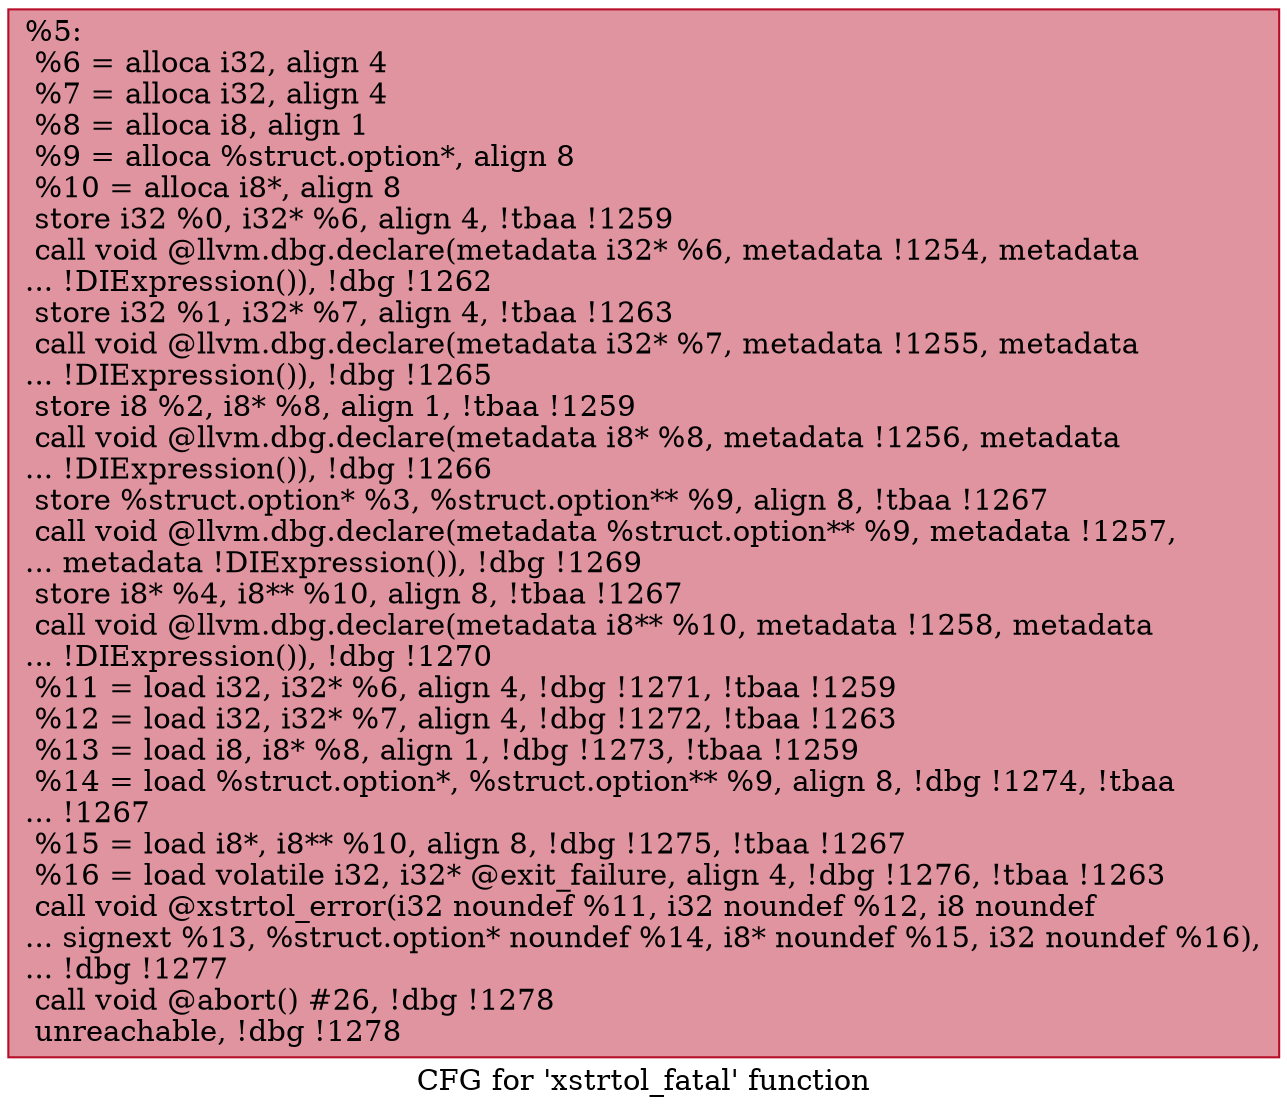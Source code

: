 digraph "CFG for 'xstrtol_fatal' function" {
	label="CFG for 'xstrtol_fatal' function";

	Node0x13d5230 [shape=record,color="#b70d28ff", style=filled, fillcolor="#b70d2870",label="{%5:\l  %6 = alloca i32, align 4\l  %7 = alloca i32, align 4\l  %8 = alloca i8, align 1\l  %9 = alloca %struct.option*, align 8\l  %10 = alloca i8*, align 8\l  store i32 %0, i32* %6, align 4, !tbaa !1259\l  call void @llvm.dbg.declare(metadata i32* %6, metadata !1254, metadata\l... !DIExpression()), !dbg !1262\l  store i32 %1, i32* %7, align 4, !tbaa !1263\l  call void @llvm.dbg.declare(metadata i32* %7, metadata !1255, metadata\l... !DIExpression()), !dbg !1265\l  store i8 %2, i8* %8, align 1, !tbaa !1259\l  call void @llvm.dbg.declare(metadata i8* %8, metadata !1256, metadata\l... !DIExpression()), !dbg !1266\l  store %struct.option* %3, %struct.option** %9, align 8, !tbaa !1267\l  call void @llvm.dbg.declare(metadata %struct.option** %9, metadata !1257,\l... metadata !DIExpression()), !dbg !1269\l  store i8* %4, i8** %10, align 8, !tbaa !1267\l  call void @llvm.dbg.declare(metadata i8** %10, metadata !1258, metadata\l... !DIExpression()), !dbg !1270\l  %11 = load i32, i32* %6, align 4, !dbg !1271, !tbaa !1259\l  %12 = load i32, i32* %7, align 4, !dbg !1272, !tbaa !1263\l  %13 = load i8, i8* %8, align 1, !dbg !1273, !tbaa !1259\l  %14 = load %struct.option*, %struct.option** %9, align 8, !dbg !1274, !tbaa\l... !1267\l  %15 = load i8*, i8** %10, align 8, !dbg !1275, !tbaa !1267\l  %16 = load volatile i32, i32* @exit_failure, align 4, !dbg !1276, !tbaa !1263\l  call void @xstrtol_error(i32 noundef %11, i32 noundef %12, i8 noundef\l... signext %13, %struct.option* noundef %14, i8* noundef %15, i32 noundef %16),\l... !dbg !1277\l  call void @abort() #26, !dbg !1278\l  unreachable, !dbg !1278\l}"];
}

